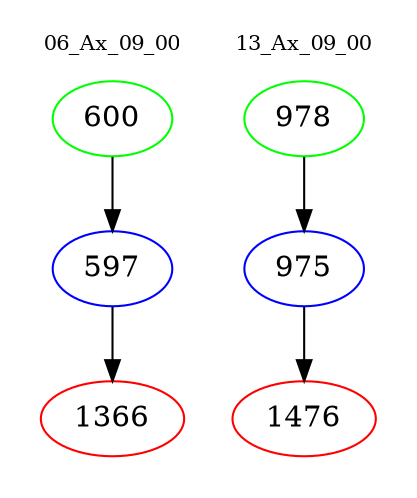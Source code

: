 digraph{
subgraph cluster_0 {
color = white
label = "06_Ax_09_00";
fontsize=10;
T0_600 [label="600", color="green"]
T0_600 -> T0_597 [color="black"]
T0_597 [label="597", color="blue"]
T0_597 -> T0_1366 [color="black"]
T0_1366 [label="1366", color="red"]
}
subgraph cluster_1 {
color = white
label = "13_Ax_09_00";
fontsize=10;
T1_978 [label="978", color="green"]
T1_978 -> T1_975 [color="black"]
T1_975 [label="975", color="blue"]
T1_975 -> T1_1476 [color="black"]
T1_1476 [label="1476", color="red"]
}
}
